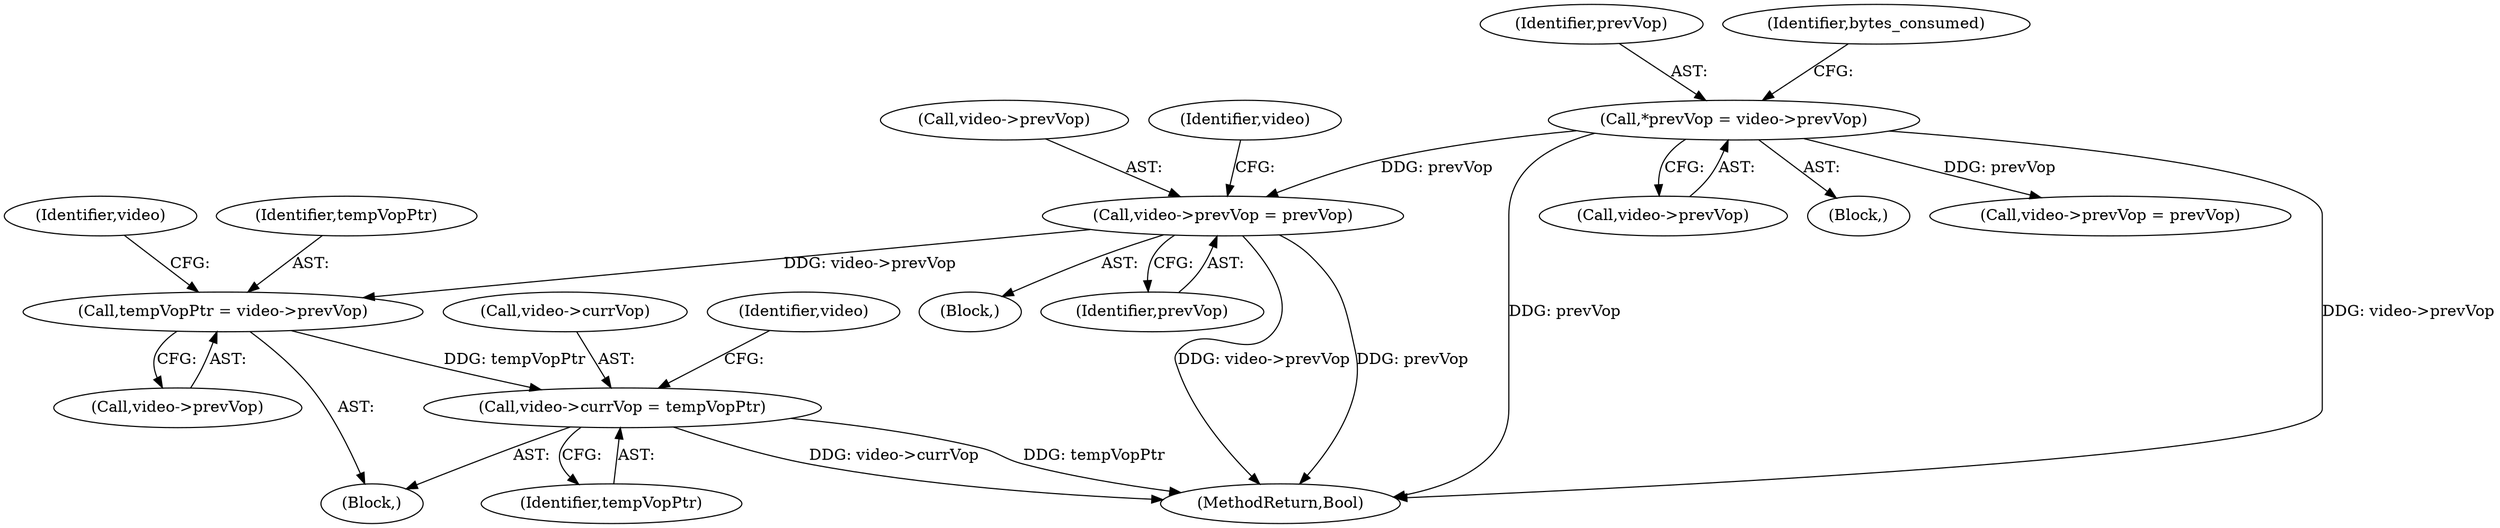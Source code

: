 digraph "0_Android_961e5ac5788b52304e64b9a509781beaf5201fb0_1@pointer" {
"1000359" [label="(Call,video->currVop = tempVopPtr)"];
"1000347" [label="(Call,tempVopPtr = video->prevVop)"];
"1000299" [label="(Call,video->prevVop = prevVop)"];
"1000178" [label="(Call,*prevVop = video->prevVop)"];
"1000300" [label="(Call,video->prevVop)"];
"1000354" [label="(Identifier,video)"];
"1000303" [label="(Identifier,prevVop)"];
"1000496" [label="(Call,video->prevVop = prevVop)"];
"1000360" [label="(Call,video->currVop)"];
"1000179" [label="(Identifier,prevVop)"];
"1000664" [label="(MethodReturn,Bool)"];
"1000299" [label="(Call,video->prevVop = prevVop)"];
"1000348" [label="(Identifier,tempVopPtr)"];
"1000363" [label="(Identifier,tempVopPtr)"];
"1000366" [label="(Identifier,video)"];
"1000178" [label="(Call,*prevVop = video->prevVop)"];
"1000195" [label="(Block,)"];
"1000359" [label="(Call,video->currVop = tempVopPtr)"];
"1000346" [label="(Block,)"];
"1000349" [label="(Call,video->prevVop)"];
"1000186" [label="(Identifier,bytes_consumed)"];
"1000347" [label="(Call,tempVopPtr = video->prevVop)"];
"1000180" [label="(Call,video->prevVop)"];
"1000306" [label="(Identifier,video)"];
"1000144" [label="(Block,)"];
"1000359" -> "1000346"  [label="AST: "];
"1000359" -> "1000363"  [label="CFG: "];
"1000360" -> "1000359"  [label="AST: "];
"1000363" -> "1000359"  [label="AST: "];
"1000366" -> "1000359"  [label="CFG: "];
"1000359" -> "1000664"  [label="DDG: video->currVop"];
"1000359" -> "1000664"  [label="DDG: tempVopPtr"];
"1000347" -> "1000359"  [label="DDG: tempVopPtr"];
"1000347" -> "1000346"  [label="AST: "];
"1000347" -> "1000349"  [label="CFG: "];
"1000348" -> "1000347"  [label="AST: "];
"1000349" -> "1000347"  [label="AST: "];
"1000354" -> "1000347"  [label="CFG: "];
"1000299" -> "1000347"  [label="DDG: video->prevVop"];
"1000299" -> "1000195"  [label="AST: "];
"1000299" -> "1000303"  [label="CFG: "];
"1000300" -> "1000299"  [label="AST: "];
"1000303" -> "1000299"  [label="AST: "];
"1000306" -> "1000299"  [label="CFG: "];
"1000299" -> "1000664"  [label="DDG: prevVop"];
"1000299" -> "1000664"  [label="DDG: video->prevVop"];
"1000178" -> "1000299"  [label="DDG: prevVop"];
"1000178" -> "1000144"  [label="AST: "];
"1000178" -> "1000180"  [label="CFG: "];
"1000179" -> "1000178"  [label="AST: "];
"1000180" -> "1000178"  [label="AST: "];
"1000186" -> "1000178"  [label="CFG: "];
"1000178" -> "1000664"  [label="DDG: prevVop"];
"1000178" -> "1000664"  [label="DDG: video->prevVop"];
"1000178" -> "1000496"  [label="DDG: prevVop"];
}
